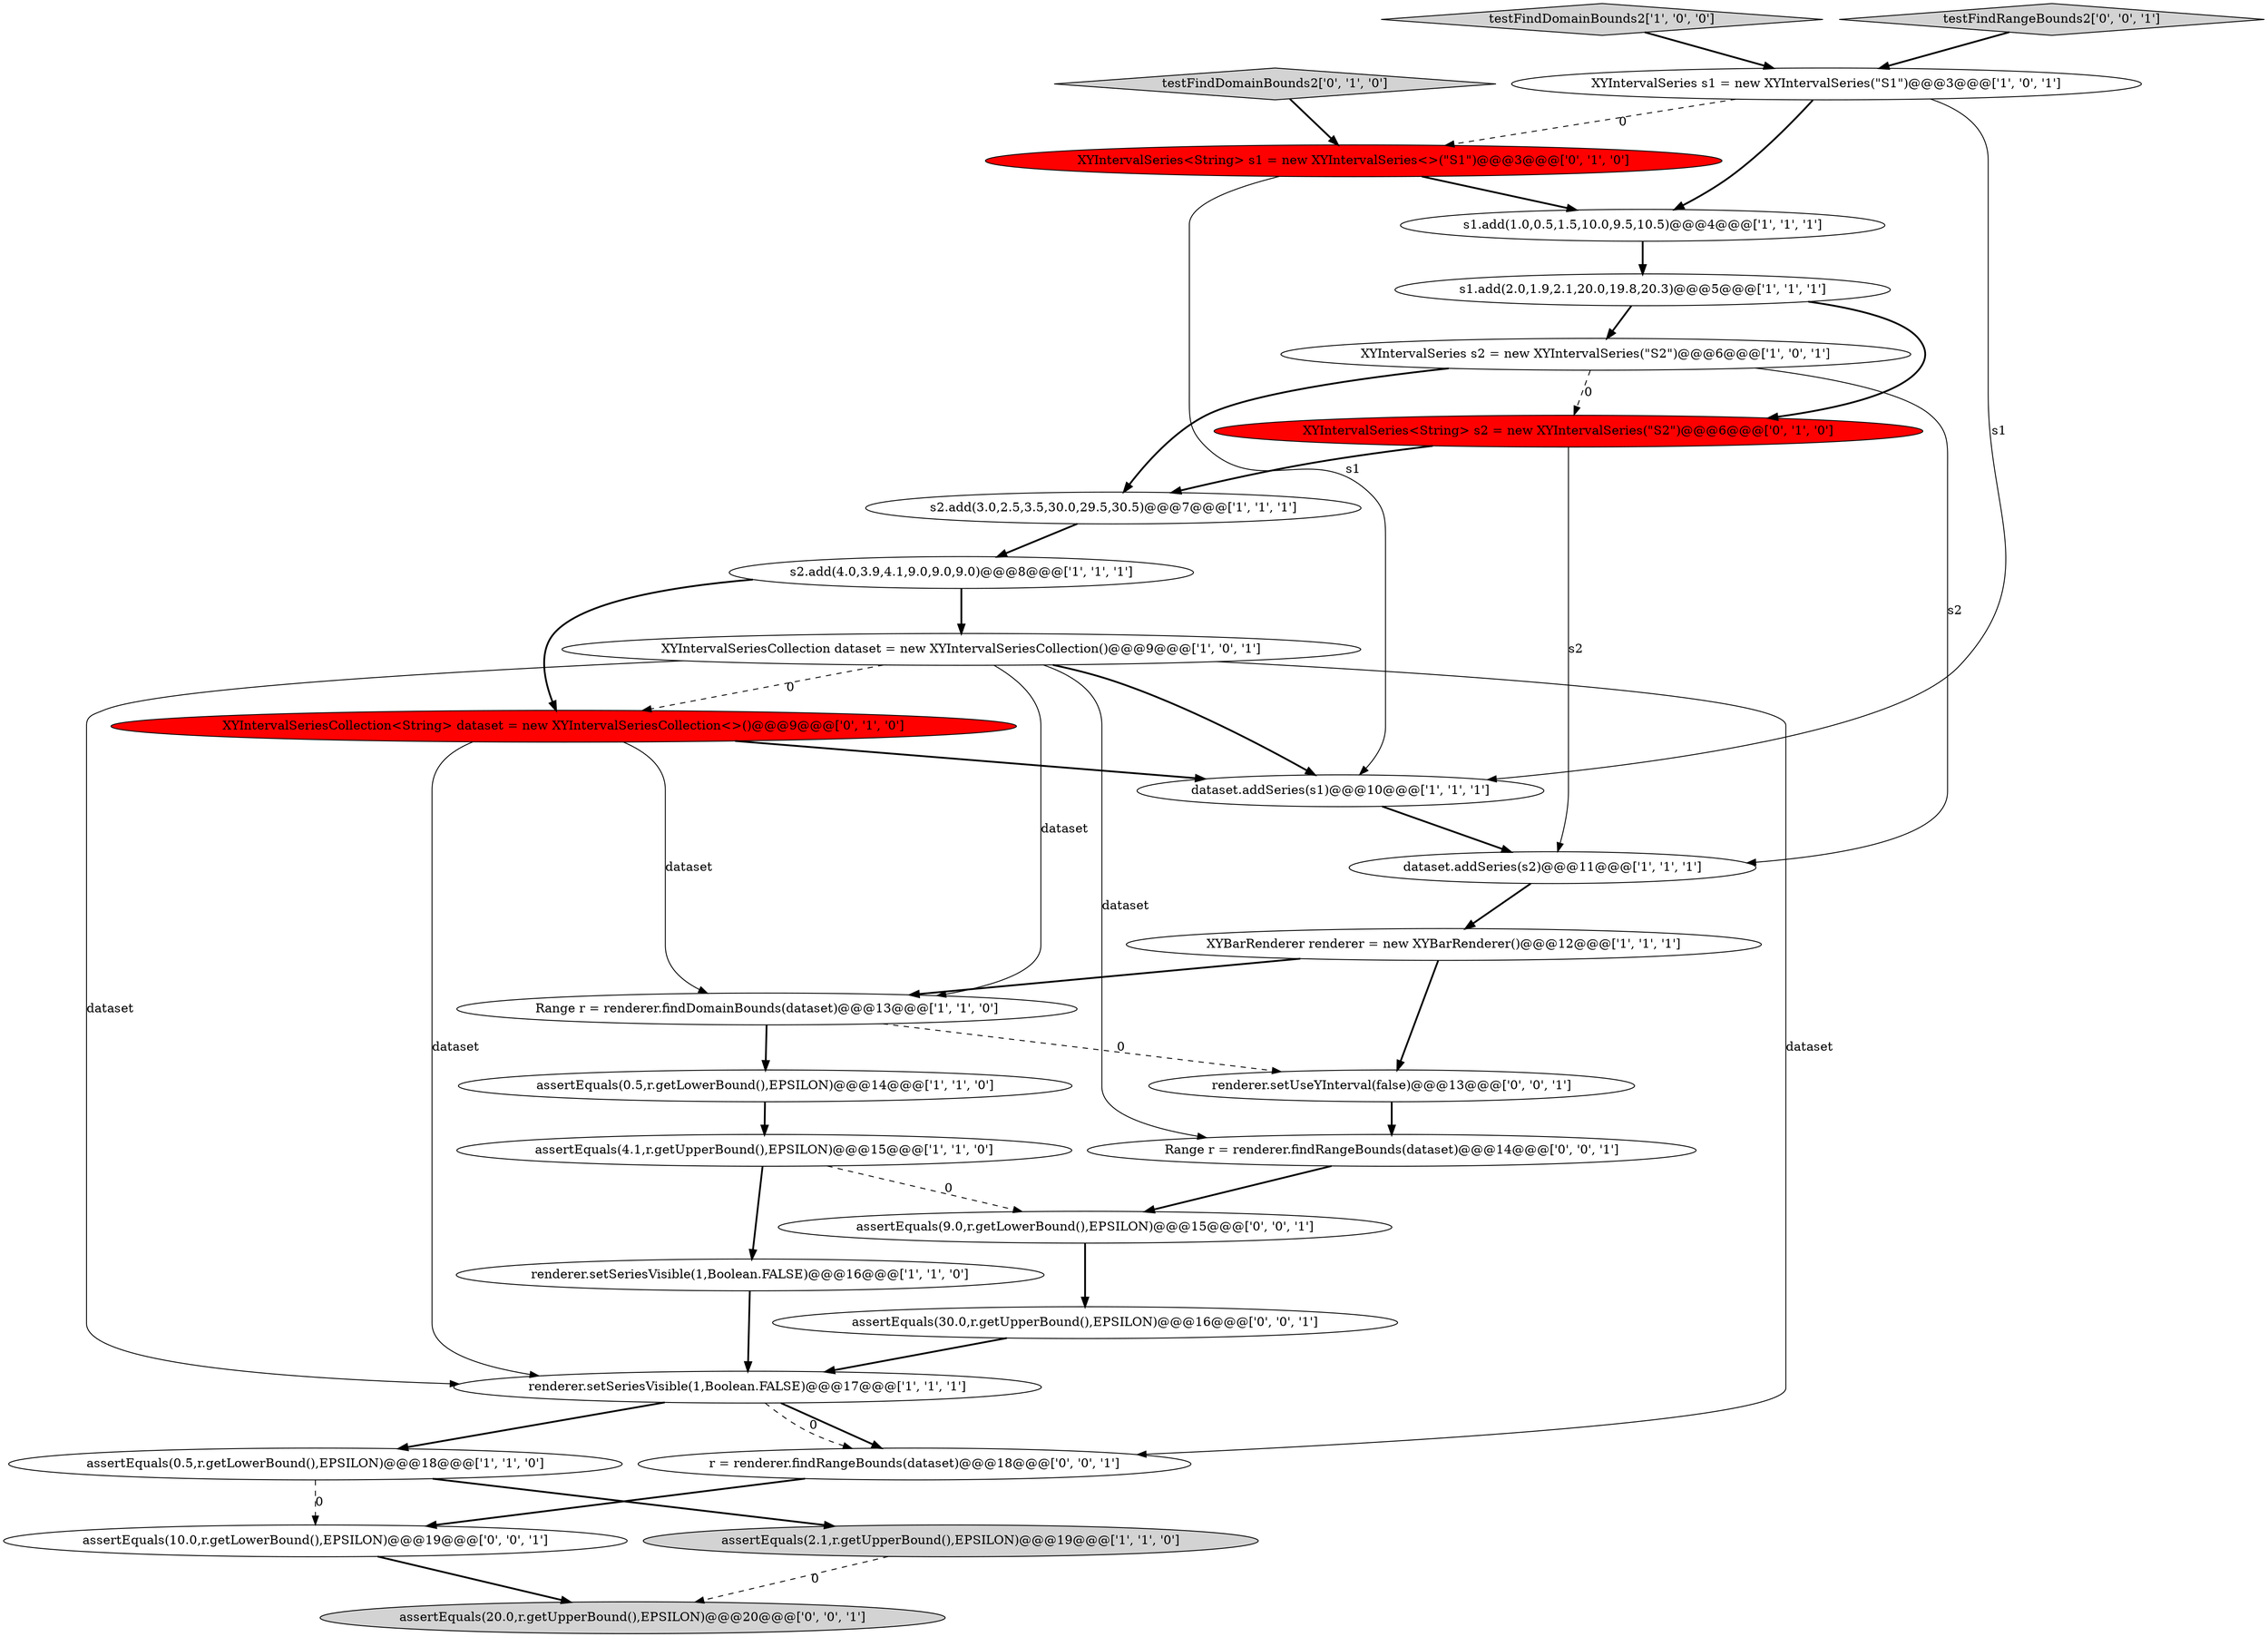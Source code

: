 digraph {
18 [style = filled, label = "testFindDomainBounds2['0', '1', '0']", fillcolor = lightgray, shape = diamond image = "AAA0AAABBB2BBB"];
1 [style = filled, label = "assertEquals(2.1,r.getUpperBound(),EPSILON)@@@19@@@['1', '1', '0']", fillcolor = lightgray, shape = ellipse image = "AAA0AAABBB1BBB"];
4 [style = filled, label = "s1.add(1.0,0.5,1.5,10.0,9.5,10.5)@@@4@@@['1', '1', '1']", fillcolor = white, shape = ellipse image = "AAA0AAABBB1BBB"];
3 [style = filled, label = "dataset.addSeries(s1)@@@10@@@['1', '1', '1']", fillcolor = white, shape = ellipse image = "AAA0AAABBB1BBB"];
16 [style = filled, label = "testFindDomainBounds2['1', '0', '0']", fillcolor = lightgray, shape = diamond image = "AAA0AAABBB1BBB"];
28 [style = filled, label = "assertEquals(9.0,r.getLowerBound(),EPSILON)@@@15@@@['0', '0', '1']", fillcolor = white, shape = ellipse image = "AAA0AAABBB3BBB"];
17 [style = filled, label = "s2.add(3.0,2.5,3.5,30.0,29.5,30.5)@@@7@@@['1', '1', '1']", fillcolor = white, shape = ellipse image = "AAA0AAABBB1BBB"];
6 [style = filled, label = "assertEquals(0.5,r.getLowerBound(),EPSILON)@@@14@@@['1', '1', '0']", fillcolor = white, shape = ellipse image = "AAA0AAABBB1BBB"];
8 [style = filled, label = "renderer.setSeriesVisible(1,Boolean.FALSE)@@@16@@@['1', '1', '0']", fillcolor = white, shape = ellipse image = "AAA0AAABBB1BBB"];
27 [style = filled, label = "assertEquals(20.0,r.getUpperBound(),EPSILON)@@@20@@@['0', '0', '1']", fillcolor = lightgray, shape = ellipse image = "AAA0AAABBB3BBB"];
10 [style = filled, label = "XYBarRenderer renderer = new XYBarRenderer()@@@12@@@['1', '1', '1']", fillcolor = white, shape = ellipse image = "AAA0AAABBB1BBB"];
7 [style = filled, label = "dataset.addSeries(s2)@@@11@@@['1', '1', '1']", fillcolor = white, shape = ellipse image = "AAA0AAABBB1BBB"];
24 [style = filled, label = "renderer.setUseYInterval(false)@@@13@@@['0', '0', '1']", fillcolor = white, shape = ellipse image = "AAA0AAABBB3BBB"];
26 [style = filled, label = "Range r = renderer.findRangeBounds(dataset)@@@14@@@['0', '0', '1']", fillcolor = white, shape = ellipse image = "AAA0AAABBB3BBB"];
9 [style = filled, label = "s2.add(4.0,3.9,4.1,9.0,9.0,9.0)@@@8@@@['1', '1', '1']", fillcolor = white, shape = ellipse image = "AAA0AAABBB1BBB"];
29 [style = filled, label = "r = renderer.findRangeBounds(dataset)@@@18@@@['0', '0', '1']", fillcolor = white, shape = ellipse image = "AAA0AAABBB3BBB"];
15 [style = filled, label = "assertEquals(4.1,r.getUpperBound(),EPSILON)@@@15@@@['1', '1', '0']", fillcolor = white, shape = ellipse image = "AAA0AAABBB1BBB"];
25 [style = filled, label = "assertEquals(10.0,r.getLowerBound(),EPSILON)@@@19@@@['0', '0', '1']", fillcolor = white, shape = ellipse image = "AAA0AAABBB3BBB"];
0 [style = filled, label = "Range r = renderer.findDomainBounds(dataset)@@@13@@@['1', '1', '0']", fillcolor = white, shape = ellipse image = "AAA0AAABBB1BBB"];
20 [style = filled, label = "XYIntervalSeries<String> s2 = new XYIntervalSeries(\"S2\")@@@6@@@['0', '1', '0']", fillcolor = red, shape = ellipse image = "AAA1AAABBB2BBB"];
12 [style = filled, label = "s1.add(2.0,1.9,2.1,20.0,19.8,20.3)@@@5@@@['1', '1', '1']", fillcolor = white, shape = ellipse image = "AAA0AAABBB1BBB"];
21 [style = filled, label = "XYIntervalSeries<String> s1 = new XYIntervalSeries<>(\"S1\")@@@3@@@['0', '1', '0']", fillcolor = red, shape = ellipse image = "AAA1AAABBB2BBB"];
23 [style = filled, label = "testFindRangeBounds2['0', '0', '1']", fillcolor = lightgray, shape = diamond image = "AAA0AAABBB3BBB"];
5 [style = filled, label = "renderer.setSeriesVisible(1,Boolean.FALSE)@@@17@@@['1', '1', '1']", fillcolor = white, shape = ellipse image = "AAA0AAABBB1BBB"];
22 [style = filled, label = "assertEquals(30.0,r.getUpperBound(),EPSILON)@@@16@@@['0', '0', '1']", fillcolor = white, shape = ellipse image = "AAA0AAABBB3BBB"];
11 [style = filled, label = "XYIntervalSeries s1 = new XYIntervalSeries(\"S1\")@@@3@@@['1', '0', '1']", fillcolor = white, shape = ellipse image = "AAA0AAABBB1BBB"];
13 [style = filled, label = "XYIntervalSeries s2 = new XYIntervalSeries(\"S2\")@@@6@@@['1', '0', '1']", fillcolor = white, shape = ellipse image = "AAA0AAABBB1BBB"];
2 [style = filled, label = "assertEquals(0.5,r.getLowerBound(),EPSILON)@@@18@@@['1', '1', '0']", fillcolor = white, shape = ellipse image = "AAA0AAABBB1BBB"];
19 [style = filled, label = "XYIntervalSeriesCollection<String> dataset = new XYIntervalSeriesCollection<>()@@@9@@@['0', '1', '0']", fillcolor = red, shape = ellipse image = "AAA1AAABBB2BBB"];
14 [style = filled, label = "XYIntervalSeriesCollection dataset = new XYIntervalSeriesCollection()@@@9@@@['1', '0', '1']", fillcolor = white, shape = ellipse image = "AAA0AAABBB1BBB"];
14->3 [style = bold, label=""];
5->29 [style = bold, label=""];
11->3 [style = solid, label="s1"];
14->0 [style = solid, label="dataset"];
20->17 [style = bold, label=""];
16->11 [style = bold, label=""];
15->28 [style = dashed, label="0"];
21->3 [style = solid, label="s1"];
7->10 [style = bold, label=""];
0->6 [style = bold, label=""];
2->1 [style = bold, label=""];
10->24 [style = bold, label=""];
13->20 [style = dashed, label="0"];
1->27 [style = dashed, label="0"];
17->9 [style = bold, label=""];
11->4 [style = bold, label=""];
12->20 [style = bold, label=""];
29->25 [style = bold, label=""];
20->7 [style = solid, label="s2"];
5->29 [style = dashed, label="0"];
14->5 [style = solid, label="dataset"];
22->5 [style = bold, label=""];
6->15 [style = bold, label=""];
14->29 [style = solid, label="dataset"];
25->27 [style = bold, label=""];
12->13 [style = bold, label=""];
24->26 [style = bold, label=""];
13->17 [style = bold, label=""];
5->2 [style = bold, label=""];
13->7 [style = solid, label="s2"];
19->5 [style = solid, label="dataset"];
19->0 [style = solid, label="dataset"];
8->5 [style = bold, label=""];
3->7 [style = bold, label=""];
10->0 [style = bold, label=""];
2->25 [style = dashed, label="0"];
9->14 [style = bold, label=""];
4->12 [style = bold, label=""];
9->19 [style = bold, label=""];
0->24 [style = dashed, label="0"];
14->26 [style = solid, label="dataset"];
14->19 [style = dashed, label="0"];
26->28 [style = bold, label=""];
18->21 [style = bold, label=""];
23->11 [style = bold, label=""];
19->3 [style = bold, label=""];
15->8 [style = bold, label=""];
28->22 [style = bold, label=""];
21->4 [style = bold, label=""];
11->21 [style = dashed, label="0"];
}
